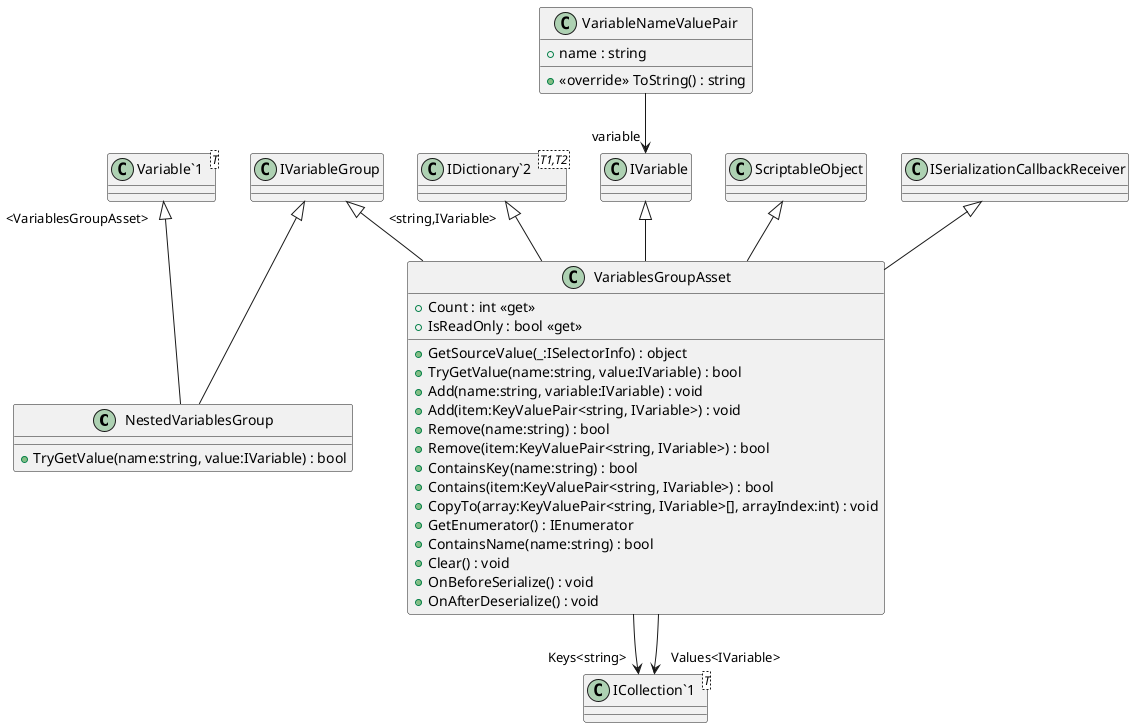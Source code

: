 @startuml
class NestedVariablesGroup {
    + TryGetValue(name:string, value:IVariable) : bool
}
class VariableNameValuePair {
    + name : string
    + <<override>> ToString() : string
}
class VariablesGroupAsset {
    + Count : int <<get>>
    + IsReadOnly : bool <<get>>
    + GetSourceValue(_:ISelectorInfo) : object
    + TryGetValue(name:string, value:IVariable) : bool
    + Add(name:string, variable:IVariable) : void
    + Add(item:KeyValuePair<string, IVariable>) : void
    + Remove(name:string) : bool
    + Remove(item:KeyValuePair<string, IVariable>) : bool
    + ContainsKey(name:string) : bool
    + Contains(item:KeyValuePair<string, IVariable>) : bool
    + CopyTo(array:KeyValuePair<string, IVariable>[], arrayIndex:int) : void
    + GetEnumerator() : IEnumerator
    + ContainsName(name:string) : bool
    + Clear() : void
    + OnBeforeSerialize() : void
    + OnAfterDeserialize() : void
}
class "Variable`1"<T> {
}
class "IDictionary`2"<T1,T2> {
}
class "ICollection`1"<T> {
}
"Variable`1" "<VariablesGroupAsset>" <|-- NestedVariablesGroup
IVariableGroup <|-- NestedVariablesGroup
VariableNameValuePair --> "variable" IVariable
ScriptableObject <|-- VariablesGroupAsset
IVariableGroup <|-- VariablesGroupAsset
IVariable <|-- VariablesGroupAsset
"IDictionary`2" "<string,IVariable>" <|-- VariablesGroupAsset
ISerializationCallbackReceiver <|-- VariablesGroupAsset
VariablesGroupAsset --> "Keys<string>" "ICollection`1"
VariablesGroupAsset --> "Values<IVariable>" "ICollection`1"
@enduml
